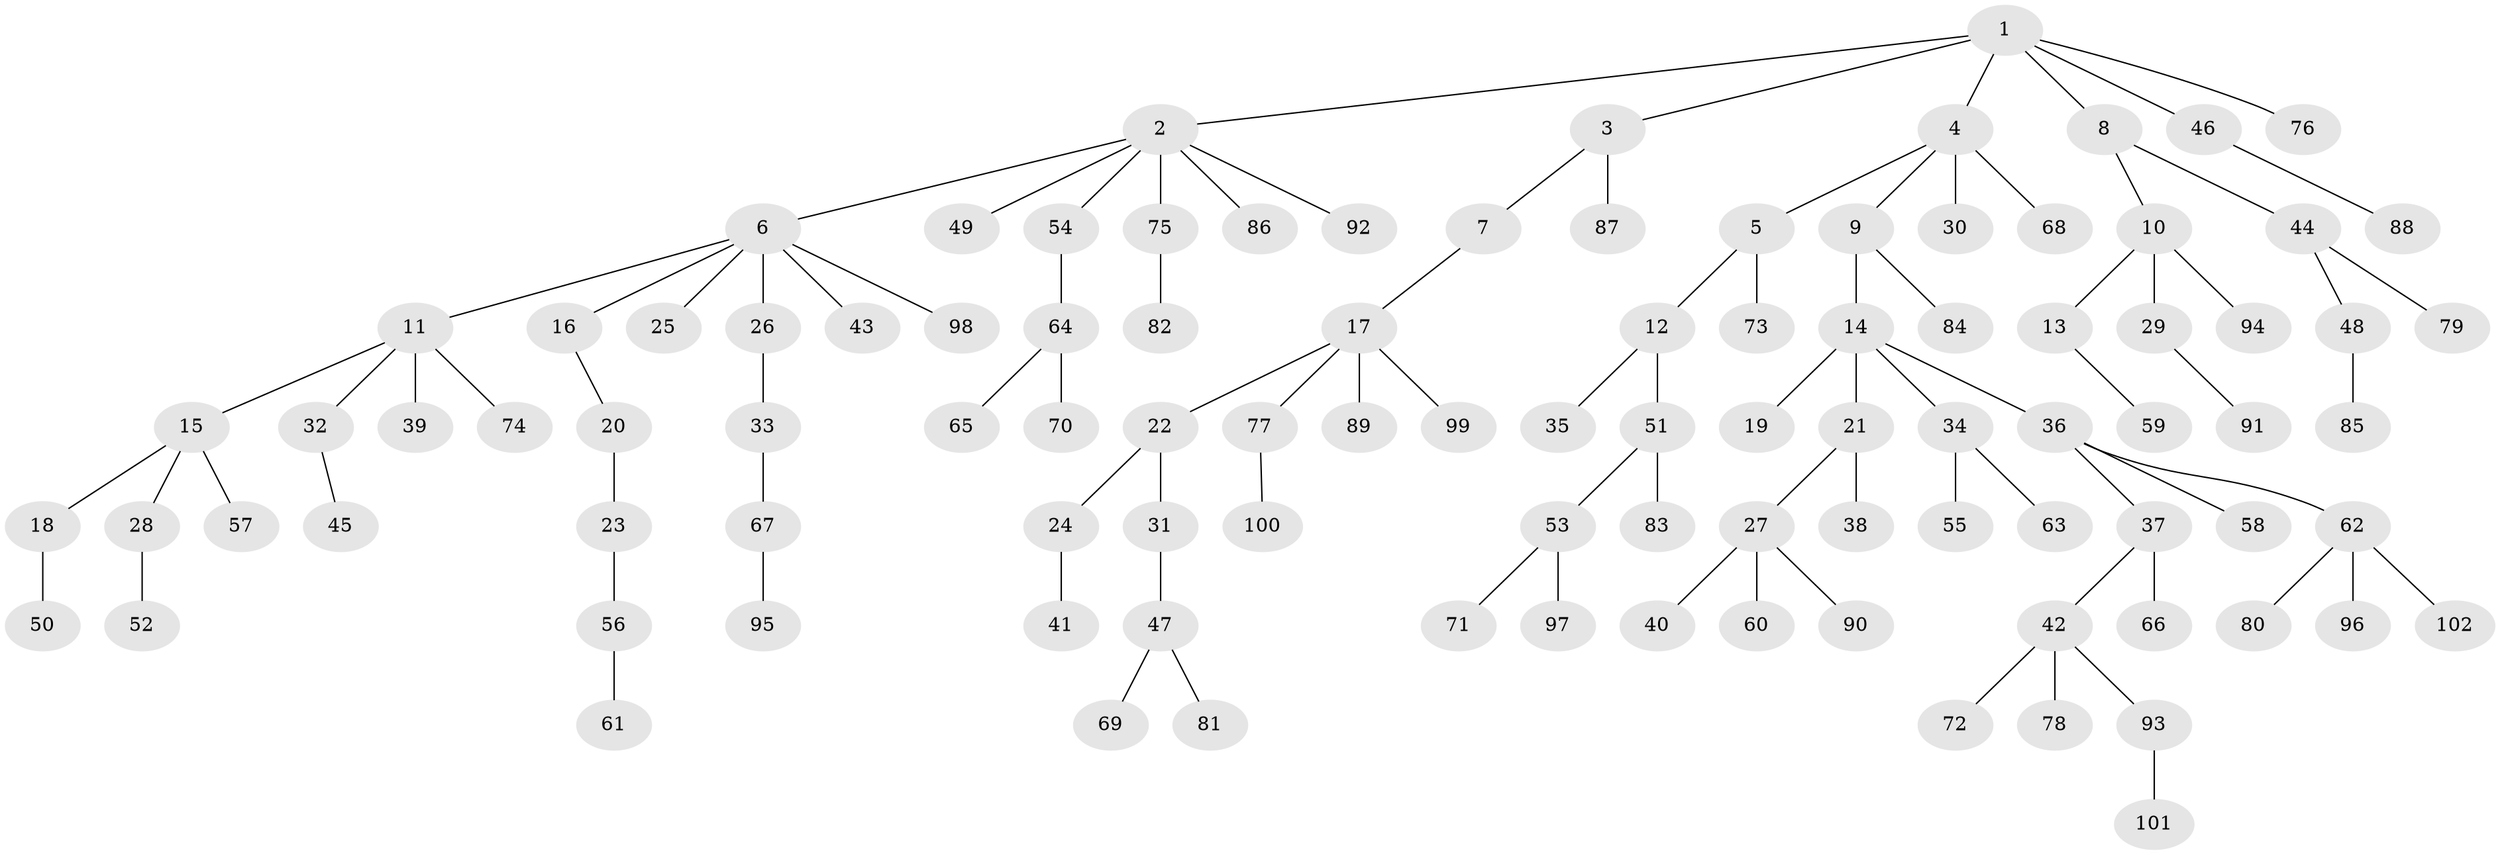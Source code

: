 // Generated by graph-tools (version 1.1) at 2025/02/03/09/25 03:02:22]
// undirected, 102 vertices, 101 edges
graph export_dot {
graph [start="1"]
  node [color=gray90,style=filled];
  1;
  2;
  3;
  4;
  5;
  6;
  7;
  8;
  9;
  10;
  11;
  12;
  13;
  14;
  15;
  16;
  17;
  18;
  19;
  20;
  21;
  22;
  23;
  24;
  25;
  26;
  27;
  28;
  29;
  30;
  31;
  32;
  33;
  34;
  35;
  36;
  37;
  38;
  39;
  40;
  41;
  42;
  43;
  44;
  45;
  46;
  47;
  48;
  49;
  50;
  51;
  52;
  53;
  54;
  55;
  56;
  57;
  58;
  59;
  60;
  61;
  62;
  63;
  64;
  65;
  66;
  67;
  68;
  69;
  70;
  71;
  72;
  73;
  74;
  75;
  76;
  77;
  78;
  79;
  80;
  81;
  82;
  83;
  84;
  85;
  86;
  87;
  88;
  89;
  90;
  91;
  92;
  93;
  94;
  95;
  96;
  97;
  98;
  99;
  100;
  101;
  102;
  1 -- 2;
  1 -- 3;
  1 -- 4;
  1 -- 8;
  1 -- 46;
  1 -- 76;
  2 -- 6;
  2 -- 49;
  2 -- 54;
  2 -- 75;
  2 -- 86;
  2 -- 92;
  3 -- 7;
  3 -- 87;
  4 -- 5;
  4 -- 9;
  4 -- 30;
  4 -- 68;
  5 -- 12;
  5 -- 73;
  6 -- 11;
  6 -- 16;
  6 -- 25;
  6 -- 26;
  6 -- 43;
  6 -- 98;
  7 -- 17;
  8 -- 10;
  8 -- 44;
  9 -- 14;
  9 -- 84;
  10 -- 13;
  10 -- 29;
  10 -- 94;
  11 -- 15;
  11 -- 32;
  11 -- 39;
  11 -- 74;
  12 -- 35;
  12 -- 51;
  13 -- 59;
  14 -- 19;
  14 -- 21;
  14 -- 34;
  14 -- 36;
  15 -- 18;
  15 -- 28;
  15 -- 57;
  16 -- 20;
  17 -- 22;
  17 -- 77;
  17 -- 89;
  17 -- 99;
  18 -- 50;
  20 -- 23;
  21 -- 27;
  21 -- 38;
  22 -- 24;
  22 -- 31;
  23 -- 56;
  24 -- 41;
  26 -- 33;
  27 -- 40;
  27 -- 60;
  27 -- 90;
  28 -- 52;
  29 -- 91;
  31 -- 47;
  32 -- 45;
  33 -- 67;
  34 -- 55;
  34 -- 63;
  36 -- 37;
  36 -- 58;
  36 -- 62;
  37 -- 42;
  37 -- 66;
  42 -- 72;
  42 -- 78;
  42 -- 93;
  44 -- 48;
  44 -- 79;
  46 -- 88;
  47 -- 69;
  47 -- 81;
  48 -- 85;
  51 -- 53;
  51 -- 83;
  53 -- 71;
  53 -- 97;
  54 -- 64;
  56 -- 61;
  62 -- 80;
  62 -- 96;
  62 -- 102;
  64 -- 65;
  64 -- 70;
  67 -- 95;
  75 -- 82;
  77 -- 100;
  93 -- 101;
}
